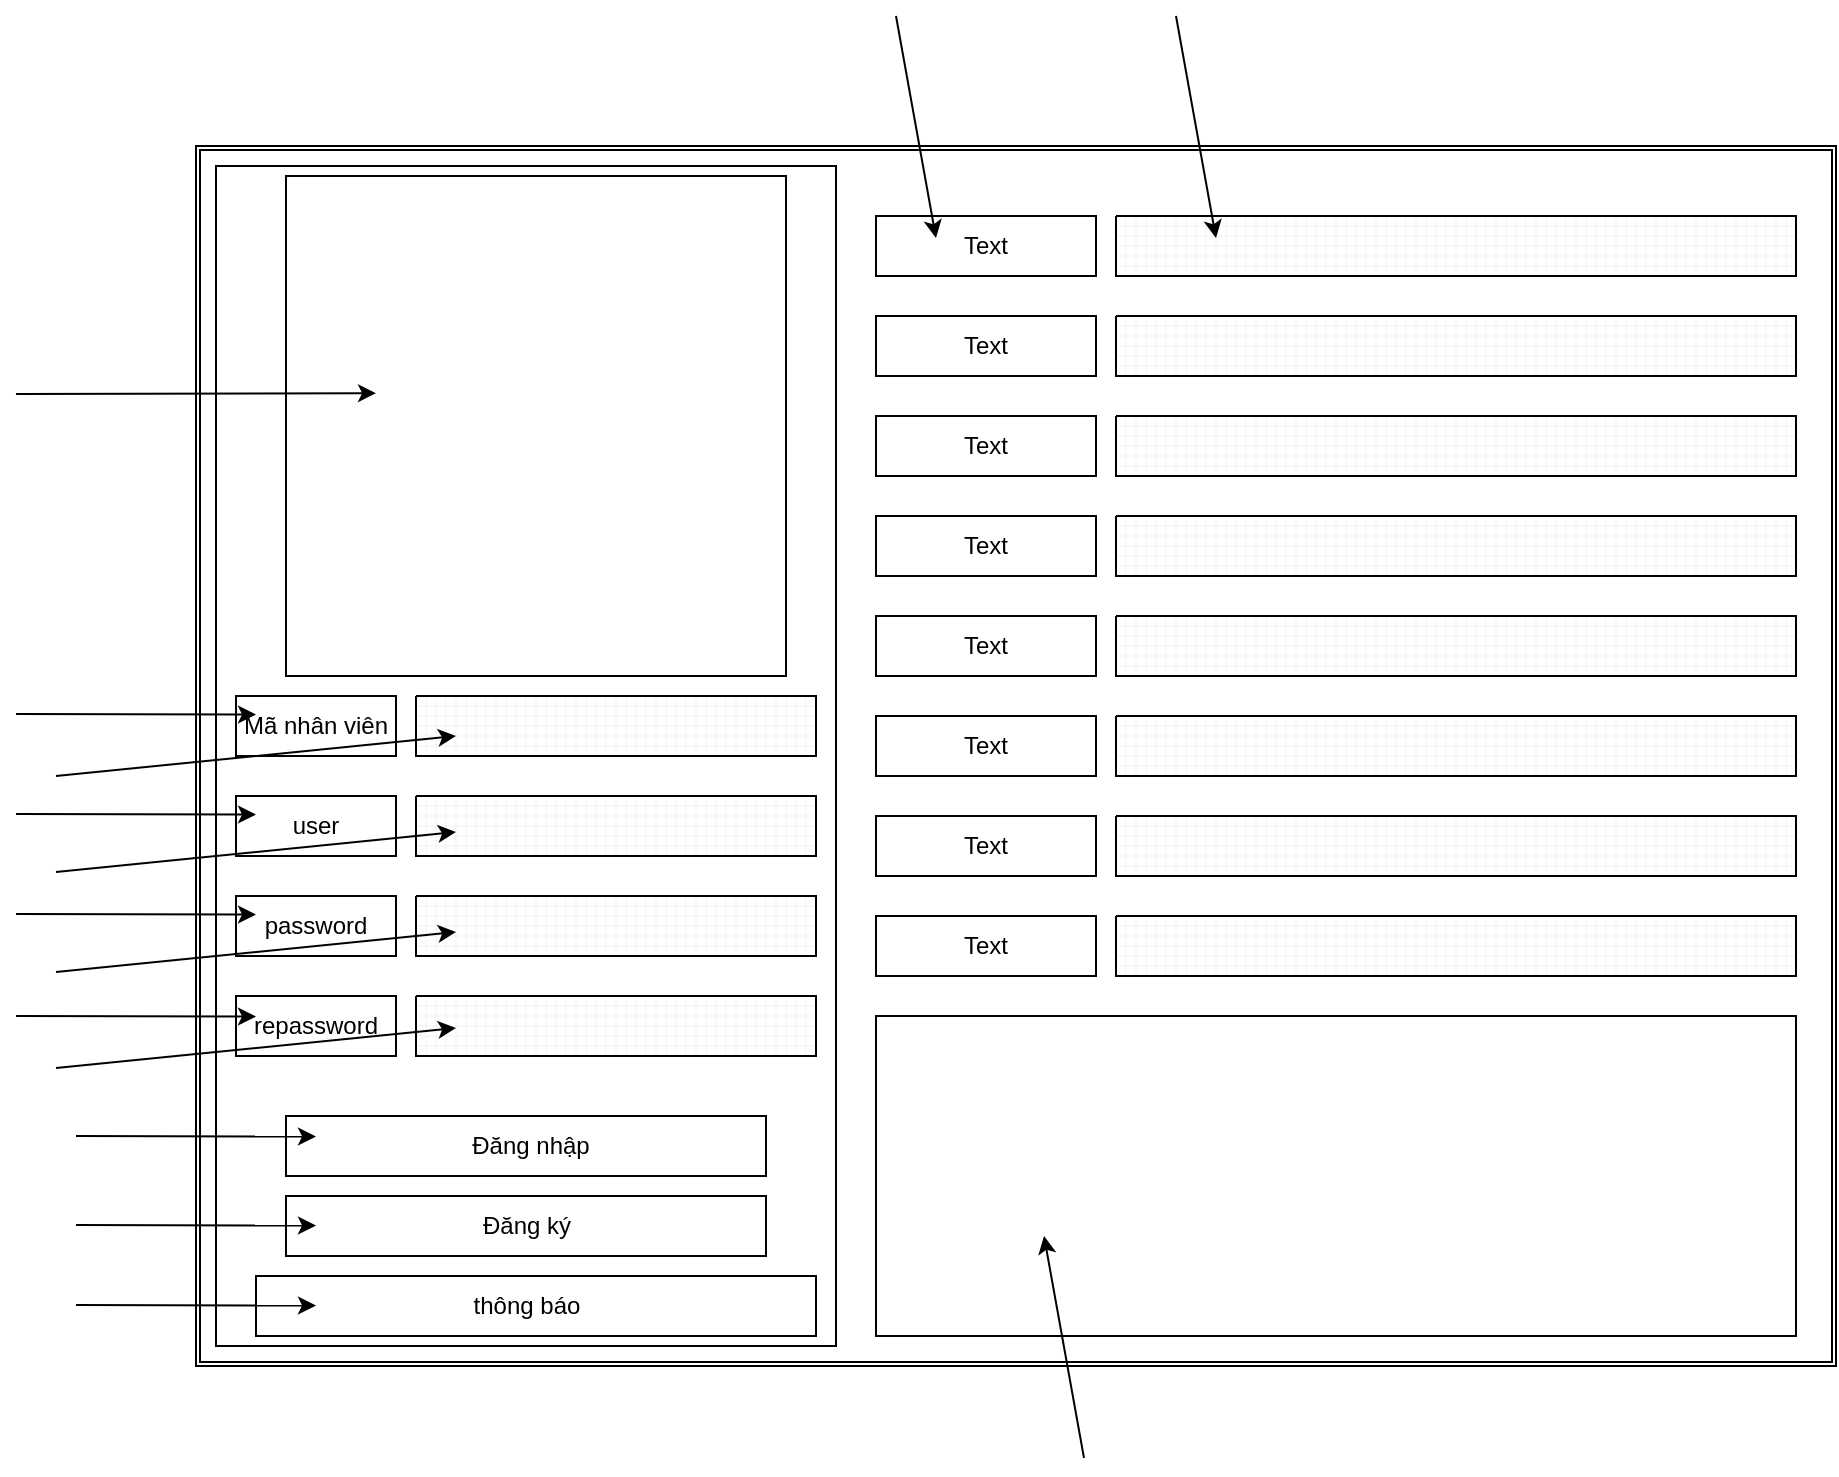 <mxfile version="13.8.8" type="device"><diagram id="_b8Lz2bAl0GtQFYjMquY" name="Page-1"><mxGraphModel dx="2048" dy="1757" grid="1" gridSize="10" guides="1" tooltips="1" connect="1" arrows="1" fold="1" page="1" pageScale="1" pageWidth="827" pageHeight="1169" math="0" shadow="0"><root><mxCell id="0"/><mxCell id="1" parent="0"/><mxCell id="qbNIp1cFXwifCdJpEuJc-8" value="" style="shape=ext;double=1;rounded=0;whiteSpace=wrap;html=1;" vertex="1" parent="1"><mxGeometry x="-10" y="-25" width="820" height="610" as="geometry"/></mxCell><mxCell id="qbNIp1cFXwifCdJpEuJc-52" value="" style="verticalLabelPosition=bottom;verticalAlign=top;html=1;shape=mxgraph.basic.rect;fillColor2=none;strokeWidth=1;size=20;indent=5;" vertex="1" parent="1"><mxGeometry x="330" y="10" width="110" height="30" as="geometry"/></mxCell><mxCell id="qbNIp1cFXwifCdJpEuJc-286" value="" style="verticalLabelPosition=bottom;verticalAlign=top;html=1;shape=mxgraph.basic.patternFillRect;fillStyle=grid;step=5;fillStrokeWidth=0.2;fillStrokeColor=#dddddd;" vertex="1" parent="1"><mxGeometry x="450" y="10" width="340" height="30" as="geometry"/></mxCell><mxCell id="qbNIp1cFXwifCdJpEuJc-314" value="" style="rounded=0;whiteSpace=wrap;html=1;" vertex="1" parent="1"><mxGeometry y="-15" width="310" height="590" as="geometry"/></mxCell><mxCell id="qbNIp1cFXwifCdJpEuJc-315" value="" style="verticalLabelPosition=bottom;verticalAlign=top;html=1;shape=mxgraph.basic.rect;fillColor2=none;strokeWidth=1;size=20;indent=5;" vertex="1" parent="1"><mxGeometry x="330" y="60" width="110" height="30" as="geometry"/></mxCell><mxCell id="qbNIp1cFXwifCdJpEuJc-316" value="" style="verticalLabelPosition=bottom;verticalAlign=top;html=1;shape=mxgraph.basic.patternFillRect;fillStyle=grid;step=5;fillStrokeWidth=0.2;fillStrokeColor=#dddddd;" vertex="1" parent="1"><mxGeometry x="450" y="60" width="340" height="30" as="geometry"/></mxCell><mxCell id="qbNIp1cFXwifCdJpEuJc-330" value="" style="verticalLabelPosition=bottom;verticalAlign=top;html=1;shape=mxgraph.basic.rect;fillColor2=none;strokeWidth=1;size=20;indent=5;" vertex="1" parent="1"><mxGeometry x="330" y="110" width="110" height="30" as="geometry"/></mxCell><mxCell id="qbNIp1cFXwifCdJpEuJc-331" value="" style="verticalLabelPosition=bottom;verticalAlign=top;html=1;shape=mxgraph.basic.patternFillRect;fillStyle=grid;step=5;fillStrokeWidth=0.2;fillStrokeColor=#dddddd;" vertex="1" parent="1"><mxGeometry x="450" y="110" width="340" height="30" as="geometry"/></mxCell><mxCell id="qbNIp1cFXwifCdJpEuJc-332" value="" style="verticalLabelPosition=bottom;verticalAlign=top;html=1;shape=mxgraph.basic.rect;fillColor2=none;strokeWidth=1;size=20;indent=5;" vertex="1" parent="1"><mxGeometry x="330" y="160" width="110" height="30" as="geometry"/></mxCell><mxCell id="qbNIp1cFXwifCdJpEuJc-333" value="" style="verticalLabelPosition=bottom;verticalAlign=top;html=1;shape=mxgraph.basic.patternFillRect;fillStyle=grid;step=5;fillStrokeWidth=0.2;fillStrokeColor=#dddddd;" vertex="1" parent="1"><mxGeometry x="450" y="160" width="340" height="30" as="geometry"/></mxCell><mxCell id="qbNIp1cFXwifCdJpEuJc-334" value="" style="verticalLabelPosition=bottom;verticalAlign=top;html=1;shape=mxgraph.basic.rect;fillColor2=none;strokeWidth=1;size=20;indent=5;" vertex="1" parent="1"><mxGeometry x="330" y="210" width="110" height="30" as="geometry"/></mxCell><mxCell id="qbNIp1cFXwifCdJpEuJc-335" value="" style="verticalLabelPosition=bottom;verticalAlign=top;html=1;shape=mxgraph.basic.patternFillRect;fillStyle=grid;step=5;fillStrokeWidth=0.2;fillStrokeColor=#dddddd;" vertex="1" parent="1"><mxGeometry x="450" y="210" width="340" height="30" as="geometry"/></mxCell><mxCell id="qbNIp1cFXwifCdJpEuJc-336" value="" style="verticalLabelPosition=bottom;verticalAlign=top;html=1;shape=mxgraph.basic.patternFillRect;fillStyle=grid;step=5;fillStrokeWidth=0.2;fillStrokeColor=#dddddd;" vertex="1" parent="1"><mxGeometry x="450" y="260" width="340" height="30" as="geometry"/></mxCell><mxCell id="qbNIp1cFXwifCdJpEuJc-337" value="" style="verticalLabelPosition=bottom;verticalAlign=top;html=1;shape=mxgraph.basic.rect;fillColor2=none;strokeWidth=1;size=20;indent=5;" vertex="1" parent="1"><mxGeometry x="330" y="260" width="110" height="30" as="geometry"/></mxCell><mxCell id="qbNIp1cFXwifCdJpEuJc-338" value="" style="verticalLabelPosition=bottom;verticalAlign=top;html=1;shape=mxgraph.basic.rect;fillColor2=none;strokeWidth=1;size=20;indent=5;" vertex="1" parent="1"><mxGeometry x="330" y="310" width="110" height="30" as="geometry"/></mxCell><mxCell id="qbNIp1cFXwifCdJpEuJc-339" value="" style="verticalLabelPosition=bottom;verticalAlign=top;html=1;shape=mxgraph.basic.patternFillRect;fillStyle=grid;step=5;fillStrokeWidth=0.2;fillStrokeColor=#dddddd;" vertex="1" parent="1"><mxGeometry x="450" y="310" width="340" height="30" as="geometry"/></mxCell><mxCell id="qbNIp1cFXwifCdJpEuJc-340" value="" style="verticalLabelPosition=bottom;verticalAlign=top;html=1;shape=mxgraph.basic.patternFillRect;fillStyle=grid;step=5;fillStrokeWidth=0.2;fillStrokeColor=#dddddd;" vertex="1" parent="1"><mxGeometry x="450" y="360" width="340" height="30" as="geometry"/></mxCell><mxCell id="qbNIp1cFXwifCdJpEuJc-341" value="" style="verticalLabelPosition=bottom;verticalAlign=top;html=1;shape=mxgraph.basic.rect;fillColor2=none;strokeWidth=1;size=20;indent=5;" vertex="1" parent="1"><mxGeometry x="330" y="360" width="110" height="30" as="geometry"/></mxCell><mxCell id="qbNIp1cFXwifCdJpEuJc-342" value="" style="rounded=0;whiteSpace=wrap;html=1;" vertex="1" parent="1"><mxGeometry x="330" y="410" width="460" height="160" as="geometry"/></mxCell><mxCell id="qbNIp1cFXwifCdJpEuJc-343" value="" style="rounded=0;whiteSpace=wrap;html=1;" vertex="1" parent="1"><mxGeometry x="35" y="-10" width="250" height="250" as="geometry"/></mxCell><mxCell id="qbNIp1cFXwifCdJpEuJc-345" value="" style="verticalLabelPosition=bottom;verticalAlign=top;html=1;shape=mxgraph.basic.rect;fillColor2=none;strokeWidth=1;size=20;indent=5;" vertex="1" parent="1"><mxGeometry x="10" y="250" width="80" height="30" as="geometry"/></mxCell><mxCell id="qbNIp1cFXwifCdJpEuJc-346" value="" style="verticalLabelPosition=bottom;verticalAlign=top;html=1;shape=mxgraph.basic.patternFillRect;fillStyle=grid;step=5;fillStrokeWidth=0.2;fillStrokeColor=#dddddd;" vertex="1" parent="1"><mxGeometry x="100" y="250" width="200" height="30" as="geometry"/></mxCell><mxCell id="qbNIp1cFXwifCdJpEuJc-347" value="" style="verticalLabelPosition=bottom;verticalAlign=top;html=1;shape=mxgraph.basic.patternFillRect;fillStyle=grid;step=5;fillStrokeWidth=0.2;fillStrokeColor=#dddddd;" vertex="1" parent="1"><mxGeometry x="100" y="300" width="200" height="30" as="geometry"/></mxCell><mxCell id="qbNIp1cFXwifCdJpEuJc-348" value="" style="verticalLabelPosition=bottom;verticalAlign=top;html=1;shape=mxgraph.basic.rect;fillColor2=none;strokeWidth=1;size=20;indent=5;" vertex="1" parent="1"><mxGeometry x="10" y="300" width="80" height="30" as="geometry"/></mxCell><mxCell id="qbNIp1cFXwifCdJpEuJc-349" value="" style="verticalLabelPosition=bottom;verticalAlign=top;html=1;shape=mxgraph.basic.patternFillRect;fillStyle=grid;step=5;fillStrokeWidth=0.2;fillStrokeColor=#dddddd;" vertex="1" parent="1"><mxGeometry x="100" y="350" width="200" height="30" as="geometry"/></mxCell><mxCell id="qbNIp1cFXwifCdJpEuJc-350" value="" style="verticalLabelPosition=bottom;verticalAlign=top;html=1;shape=mxgraph.basic.rect;fillColor2=none;strokeWidth=1;size=20;indent=5;" vertex="1" parent="1"><mxGeometry x="10" y="350" width="80" height="30" as="geometry"/></mxCell><mxCell id="qbNIp1cFXwifCdJpEuJc-351" value="" style="verticalLabelPosition=bottom;verticalAlign=top;html=1;shape=mxgraph.basic.patternFillRect;fillStyle=grid;step=5;fillStrokeWidth=0.2;fillStrokeColor=#dddddd;" vertex="1" parent="1"><mxGeometry x="100" y="400" width="200" height="30" as="geometry"/></mxCell><mxCell id="qbNIp1cFXwifCdJpEuJc-352" value="" style="verticalLabelPosition=bottom;verticalAlign=top;html=1;shape=mxgraph.basic.rect;fillColor2=none;strokeWidth=1;size=20;indent=5;" vertex="1" parent="1"><mxGeometry x="10" y="400" width="80" height="30" as="geometry"/></mxCell><mxCell id="qbNIp1cFXwifCdJpEuJc-361" value="Text" style="text;html=1;strokeColor=none;fillColor=none;align=center;verticalAlign=middle;whiteSpace=wrap;rounded=0;" vertex="1" parent="1"><mxGeometry x="330" y="160" width="110" height="30" as="geometry"/></mxCell><mxCell id="qbNIp1cFXwifCdJpEuJc-362" value="Text" style="text;html=1;strokeColor=none;fillColor=none;align=center;verticalAlign=middle;whiteSpace=wrap;rounded=0;" vertex="1" parent="1"><mxGeometry x="330" y="110" width="110" height="30" as="geometry"/></mxCell><mxCell id="qbNIp1cFXwifCdJpEuJc-363" value="Text" style="text;html=1;strokeColor=none;fillColor=none;align=center;verticalAlign=middle;whiteSpace=wrap;rounded=0;" vertex="1" parent="1"><mxGeometry x="330" y="310" width="110" height="30" as="geometry"/></mxCell><mxCell id="qbNIp1cFXwifCdJpEuJc-364" value="Text" style="text;html=1;strokeColor=none;fillColor=none;align=center;verticalAlign=middle;whiteSpace=wrap;rounded=0;" vertex="1" parent="1"><mxGeometry x="330" y="60" width="110" height="30" as="geometry"/></mxCell><mxCell id="qbNIp1cFXwifCdJpEuJc-365" value="Text" style="text;html=1;strokeColor=none;fillColor=none;align=center;verticalAlign=middle;whiteSpace=wrap;rounded=0;" vertex="1" parent="1"><mxGeometry x="330" y="10" width="110" height="30" as="geometry"/></mxCell><mxCell id="qbNIp1cFXwifCdJpEuJc-366" value="Text" style="text;html=1;strokeColor=none;fillColor=none;align=center;verticalAlign=middle;whiteSpace=wrap;rounded=0;" vertex="1" parent="1"><mxGeometry x="330" y="210" width="110" height="30" as="geometry"/></mxCell><mxCell id="qbNIp1cFXwifCdJpEuJc-367" value="Text" style="text;html=1;strokeColor=none;fillColor=none;align=center;verticalAlign=middle;whiteSpace=wrap;rounded=0;" vertex="1" parent="1"><mxGeometry x="330" y="260" width="110" height="30" as="geometry"/></mxCell><mxCell id="qbNIp1cFXwifCdJpEuJc-368" value="Text" style="text;html=1;strokeColor=none;fillColor=none;align=center;verticalAlign=middle;whiteSpace=wrap;rounded=0;" vertex="1" parent="1"><mxGeometry x="330" y="360" width="110" height="30" as="geometry"/></mxCell><mxCell id="qbNIp1cFXwifCdJpEuJc-378" value="" style="verticalLabelPosition=bottom;verticalAlign=top;html=1;shape=mxgraph.basic.rect;fillColor2=none;strokeWidth=1;size=20;indent=5;" vertex="1" parent="1"><mxGeometry x="35" y="500" width="240" height="30" as="geometry"/></mxCell><mxCell id="qbNIp1cFXwifCdJpEuJc-379" value="" style="verticalLabelPosition=bottom;verticalAlign=top;html=1;shape=mxgraph.basic.rect;fillColor2=none;strokeWidth=1;size=20;indent=5;" vertex="1" parent="1"><mxGeometry x="20" y="540" width="280" height="30" as="geometry"/></mxCell><mxCell id="qbNIp1cFXwifCdJpEuJc-380" value="" style="verticalLabelPosition=bottom;verticalAlign=top;html=1;shape=mxgraph.basic.rect;fillColor2=none;strokeWidth=1;size=20;indent=5;" vertex="1" parent="1"><mxGeometry x="35" y="460" width="240" height="30" as="geometry"/></mxCell><mxCell id="qbNIp1cFXwifCdJpEuJc-385" value="Mã nhân viên" style="text;html=1;strokeColor=none;fillColor=none;align=center;verticalAlign=middle;whiteSpace=wrap;rounded=0;" vertex="1" parent="1"><mxGeometry x="10" y="250" width="80" height="30" as="geometry"/></mxCell><mxCell id="qbNIp1cFXwifCdJpEuJc-386" value="user" style="text;html=1;strokeColor=none;fillColor=none;align=center;verticalAlign=middle;whiteSpace=wrap;rounded=0;" vertex="1" parent="1"><mxGeometry x="10" y="300" width="80" height="30" as="geometry"/></mxCell><mxCell id="qbNIp1cFXwifCdJpEuJc-387" value="password" style="text;html=1;strokeColor=none;fillColor=none;align=center;verticalAlign=middle;whiteSpace=wrap;rounded=0;" vertex="1" parent="1"><mxGeometry x="10" y="350" width="80" height="30" as="geometry"/></mxCell><mxCell id="qbNIp1cFXwifCdJpEuJc-388" value="repassword" style="text;html=1;strokeColor=none;fillColor=none;align=center;verticalAlign=middle;whiteSpace=wrap;rounded=0;" vertex="1" parent="1"><mxGeometry x="10" y="400" width="80" height="30" as="geometry"/></mxCell><mxCell id="qbNIp1cFXwifCdJpEuJc-389" value="Đăng nhập" style="text;html=1;strokeColor=none;fillColor=none;align=center;verticalAlign=middle;whiteSpace=wrap;rounded=0;" vertex="1" parent="1"><mxGeometry x="35" y="460" width="245" height="30" as="geometry"/></mxCell><mxCell id="qbNIp1cFXwifCdJpEuJc-391" value="Đăng ký" style="text;html=1;strokeColor=none;fillColor=none;align=center;verticalAlign=middle;whiteSpace=wrap;rounded=0;" vertex="1" parent="1"><mxGeometry x="32.5" y="500" width="245" height="30" as="geometry"/></mxCell><mxCell id="qbNIp1cFXwifCdJpEuJc-393" value="thông báo" style="text;html=1;strokeColor=none;fillColor=none;align=center;verticalAlign=middle;whiteSpace=wrap;rounded=0;" vertex="1" parent="1"><mxGeometry x="32.5" y="540" width="245" height="30" as="geometry"/></mxCell><mxCell id="qbNIp1cFXwifCdJpEuJc-396" value="" style="endArrow=classic;html=1;fontColor=#000000;" edge="1" parent="1"><mxGeometry width="50" height="50" relative="1" as="geometry"><mxPoint x="-80.0" y="290" as="sourcePoint"/><mxPoint x="120" y="270" as="targetPoint"/></mxGeometry></mxCell><mxCell id="qbNIp1cFXwifCdJpEuJc-397" value="" style="endArrow=classic;html=1;fontColor=#000000;" edge="1" parent="1"><mxGeometry width="50" height="50" relative="1" as="geometry"><mxPoint x="-80" y="338" as="sourcePoint"/><mxPoint x="120" y="318" as="targetPoint"/></mxGeometry></mxCell><mxCell id="qbNIp1cFXwifCdJpEuJc-399" value="" style="endArrow=classic;html=1;fontColor=#000000;" edge="1" parent="1"><mxGeometry width="50" height="50" relative="1" as="geometry"><mxPoint x="-80" y="388" as="sourcePoint"/><mxPoint x="120" y="368" as="targetPoint"/></mxGeometry></mxCell><mxCell id="qbNIp1cFXwifCdJpEuJc-401" value="" style="endArrow=classic;html=1;fontColor=#000000;" edge="1" parent="1"><mxGeometry width="50" height="50" relative="1" as="geometry"><mxPoint x="-80" y="436" as="sourcePoint"/><mxPoint x="120" y="416" as="targetPoint"/></mxGeometry></mxCell><mxCell id="qbNIp1cFXwifCdJpEuJc-402" value="" style="endArrow=classic;html=1;fontColor=#000000;" edge="1" parent="1"><mxGeometry width="50" height="50" relative="1" as="geometry"><mxPoint x="-100" y="410" as="sourcePoint"/><mxPoint x="20" y="410.29" as="targetPoint"/></mxGeometry></mxCell><mxCell id="qbNIp1cFXwifCdJpEuJc-403" value="" style="endArrow=classic;html=1;fontColor=#000000;" edge="1" parent="1"><mxGeometry width="50" height="50" relative="1" as="geometry"><mxPoint x="-100" y="99" as="sourcePoint"/><mxPoint x="80" y="98.57" as="targetPoint"/></mxGeometry></mxCell><mxCell id="qbNIp1cFXwifCdJpEuJc-404" value="" style="endArrow=classic;html=1;fontColor=#000000;" edge="1" parent="1"><mxGeometry width="50" height="50" relative="1" as="geometry"><mxPoint x="340" y="-90" as="sourcePoint"/><mxPoint x="360" y="21" as="targetPoint"/></mxGeometry></mxCell><mxCell id="qbNIp1cFXwifCdJpEuJc-406" value="" style="endArrow=classic;html=1;fontColor=#000000;" edge="1" parent="1"><mxGeometry width="50" height="50" relative="1" as="geometry"><mxPoint x="480" y="-90" as="sourcePoint"/><mxPoint x="500" y="21" as="targetPoint"/></mxGeometry></mxCell><mxCell id="qbNIp1cFXwifCdJpEuJc-407" value="" style="endArrow=classic;html=1;fontColor=#000000;" edge="1" parent="1"><mxGeometry width="50" height="50" relative="1" as="geometry"><mxPoint x="434" y="631" as="sourcePoint"/><mxPoint x="414" y="520" as="targetPoint"/></mxGeometry></mxCell><mxCell id="qbNIp1cFXwifCdJpEuJc-411" value="" style="endArrow=classic;html=1;fontColor=#000000;" edge="1" parent="1"><mxGeometry width="50" height="50" relative="1" as="geometry"><mxPoint x="-100" y="359" as="sourcePoint"/><mxPoint x="20" y="359.29" as="targetPoint"/></mxGeometry></mxCell><mxCell id="qbNIp1cFXwifCdJpEuJc-412" value="" style="endArrow=classic;html=1;fontColor=#000000;" edge="1" parent="1"><mxGeometry width="50" height="50" relative="1" as="geometry"><mxPoint x="-100" y="309" as="sourcePoint"/><mxPoint x="20" y="309.29" as="targetPoint"/></mxGeometry></mxCell><mxCell id="qbNIp1cFXwifCdJpEuJc-413" value="" style="endArrow=classic;html=1;fontColor=#000000;" edge="1" parent="1"><mxGeometry width="50" height="50" relative="1" as="geometry"><mxPoint x="-100" y="259" as="sourcePoint"/><mxPoint x="20" y="259.29" as="targetPoint"/></mxGeometry></mxCell><mxCell id="qbNIp1cFXwifCdJpEuJc-414" value="" style="endArrow=classic;html=1;fontColor=#000000;" edge="1" parent="1"><mxGeometry width="50" height="50" relative="1" as="geometry"><mxPoint x="-70" y="470" as="sourcePoint"/><mxPoint x="50" y="470.29" as="targetPoint"/></mxGeometry></mxCell><mxCell id="qbNIp1cFXwifCdJpEuJc-415" value="" style="endArrow=classic;html=1;fontColor=#000000;" edge="1" parent="1"><mxGeometry width="50" height="50" relative="1" as="geometry"><mxPoint x="-70" y="514.5" as="sourcePoint"/><mxPoint x="50" y="514.79" as="targetPoint"/></mxGeometry></mxCell><mxCell id="qbNIp1cFXwifCdJpEuJc-416" value="" style="endArrow=classic;html=1;fontColor=#000000;" edge="1" parent="1"><mxGeometry width="50" height="50" relative="1" as="geometry"><mxPoint x="-70" y="554.5" as="sourcePoint"/><mxPoint x="50" y="554.79" as="targetPoint"/></mxGeometry></mxCell></root></mxGraphModel></diagram></mxfile>